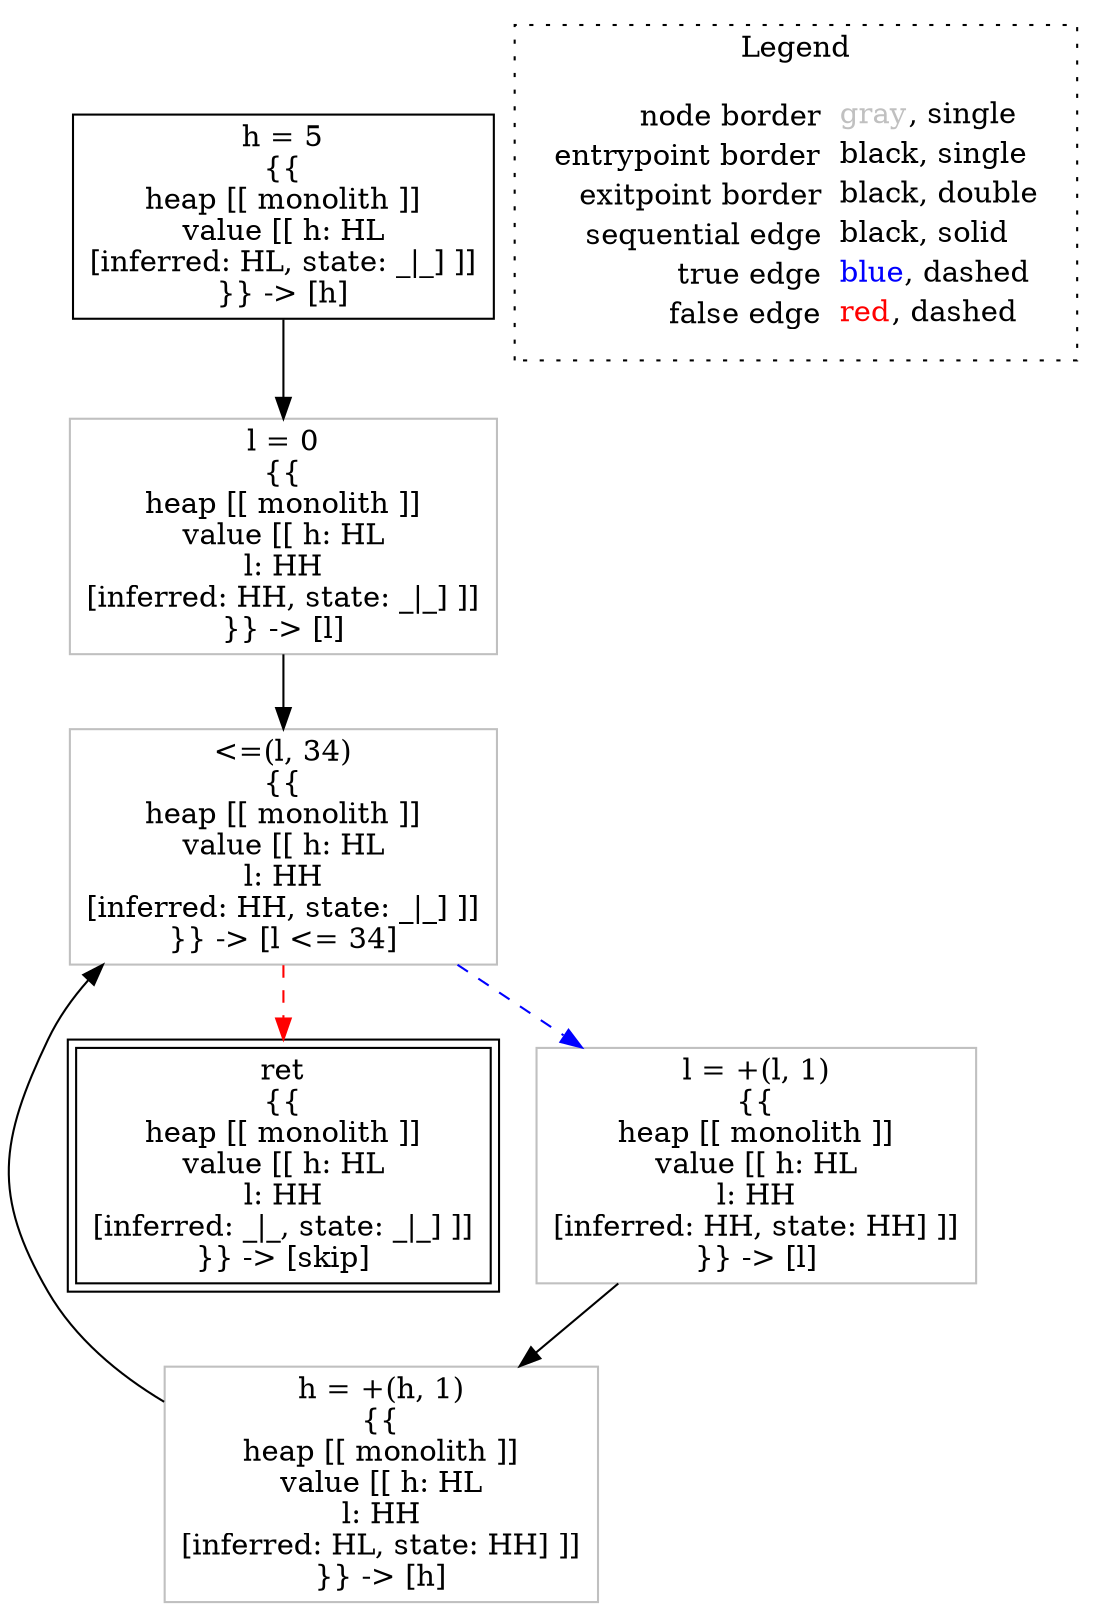 digraph {
	"node0" [shape="rect",color="black",label=<h = 5<BR/>{{<BR/>heap [[ monolith ]]<BR/>value [[ h: HL<BR/>[inferred: HL, state: _|_] ]]<BR/>}} -&gt; [h]>];
	"node1" [shape="rect",color="black",peripheries="2",label=<ret<BR/>{{<BR/>heap [[ monolith ]]<BR/>value [[ h: HL<BR/>l: HH<BR/>[inferred: _|_, state: _|_] ]]<BR/>}} -&gt; [skip]>];
	"node2" [shape="rect",color="gray",label=<l = +(l, 1)<BR/>{{<BR/>heap [[ monolith ]]<BR/>value [[ h: HL<BR/>l: HH<BR/>[inferred: HH, state: HH] ]]<BR/>}} -&gt; [l]>];
	"node3" [shape="rect",color="gray",label=<l = 0<BR/>{{<BR/>heap [[ monolith ]]<BR/>value [[ h: HL<BR/>l: HH<BR/>[inferred: HH, state: _|_] ]]<BR/>}} -&gt; [l]>];
	"node4" [shape="rect",color="gray",label=<h = +(h, 1)<BR/>{{<BR/>heap [[ monolith ]]<BR/>value [[ h: HL<BR/>l: HH<BR/>[inferred: HL, state: HH] ]]<BR/>}} -&gt; [h]>];
	"node5" [shape="rect",color="gray",label=<&lt;=(l, 34)<BR/>{{<BR/>heap [[ monolith ]]<BR/>value [[ h: HL<BR/>l: HH<BR/>[inferred: HH, state: _|_] ]]<BR/>}} -&gt; [l &lt;= 34]>];
	"node2" -> "node4" [color="black"];
	"node3" -> "node5" [color="black"];
	"node4" -> "node5" [color="black"];
	"node0" -> "node3" [color="black"];
	"node5" -> "node1" [color="red",style="dashed"];
	"node5" -> "node2" [color="blue",style="dashed"];
subgraph cluster_legend {
	label="Legend";
	style=dotted;
	node [shape=plaintext];
	"legend" [label=<<table border="0" cellpadding="2" cellspacing="0" cellborder="0"><tr><td align="right">node border&nbsp;</td><td align="left"><font color="gray">gray</font>, single</td></tr><tr><td align="right">entrypoint border&nbsp;</td><td align="left"><font color="black">black</font>, single</td></tr><tr><td align="right">exitpoint border&nbsp;</td><td align="left"><font color="black">black</font>, double</td></tr><tr><td align="right">sequential edge&nbsp;</td><td align="left"><font color="black">black</font>, solid</td></tr><tr><td align="right">true edge&nbsp;</td><td align="left"><font color="blue">blue</font>, dashed</td></tr><tr><td align="right">false edge&nbsp;</td><td align="left"><font color="red">red</font>, dashed</td></tr></table>>];
}

}
